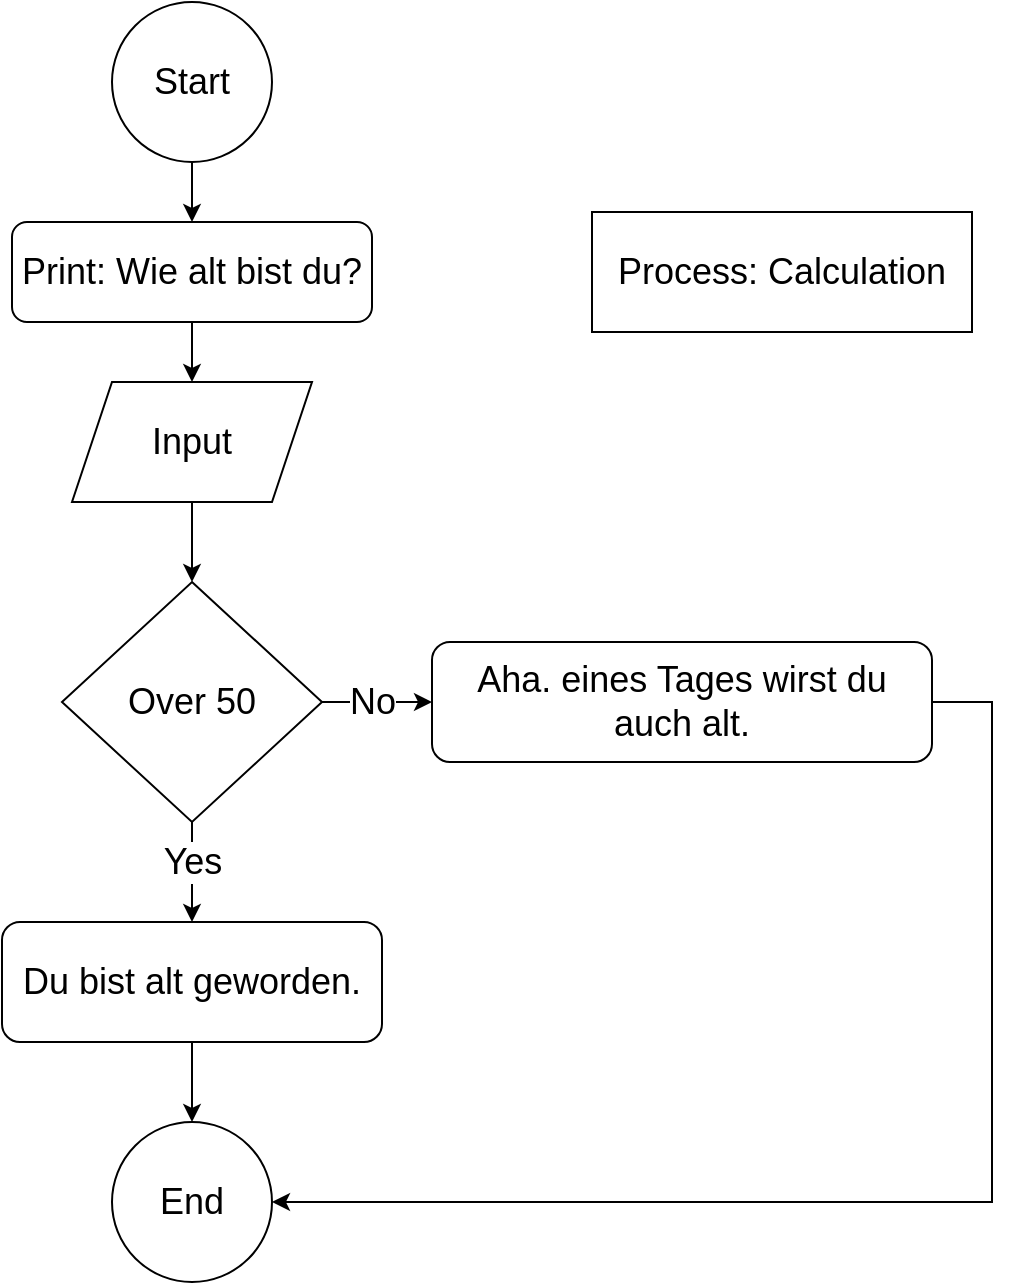 <mxfile version="28.2.5">
  <diagram name="Seite-1" id="kS52gp3soUE9cORDytpj">
    <mxGraphModel dx="1426" dy="832" grid="1" gridSize="10" guides="1" tooltips="1" connect="1" arrows="1" fold="1" page="1" pageScale="1" pageWidth="827" pageHeight="1169" math="0" shadow="0">
      <root>
        <mxCell id="0" />
        <mxCell id="1" parent="0" />
        <mxCell id="ww1EtHsn1C0MawB3Ha7A-7" style="edgeStyle=orthogonalEdgeStyle;rounded=0;orthogonalLoop=1;jettySize=auto;html=1;" edge="1" parent="1" source="ww1EtHsn1C0MawB3Ha7A-2" target="ww1EtHsn1C0MawB3Ha7A-5">
          <mxGeometry relative="1" as="geometry" />
        </mxCell>
        <mxCell id="ww1EtHsn1C0MawB3Ha7A-2" value="&lt;font style=&quot;font-size: 18px;&quot;&gt;Start&lt;/font&gt;" style="ellipse;whiteSpace=wrap;html=1;aspect=fixed;" vertex="1" parent="1">
          <mxGeometry x="160" y="30" width="80" height="80" as="geometry" />
        </mxCell>
        <mxCell id="ww1EtHsn1C0MawB3Ha7A-3" value="&lt;font style=&quot;font-size: 18px;&quot;&gt;End&lt;/font&gt;" style="ellipse;whiteSpace=wrap;html=1;aspect=fixed;" vertex="1" parent="1">
          <mxGeometry x="160" y="590" width="80" height="80" as="geometry" />
        </mxCell>
        <mxCell id="ww1EtHsn1C0MawB3Ha7A-11" value="" style="edgeStyle=orthogonalEdgeStyle;rounded=0;orthogonalLoop=1;jettySize=auto;html=1;" edge="1" parent="1" source="ww1EtHsn1C0MawB3Ha7A-4" target="ww1EtHsn1C0MawB3Ha7A-9">
          <mxGeometry relative="1" as="geometry" />
        </mxCell>
        <mxCell id="ww1EtHsn1C0MawB3Ha7A-4" value="&lt;font style=&quot;font-size: 18px;&quot;&gt;Input&lt;/font&gt;" style="shape=parallelogram;perimeter=parallelogramPerimeter;whiteSpace=wrap;html=1;fixedSize=1;" vertex="1" parent="1">
          <mxGeometry x="140" y="220" width="120" height="60" as="geometry" />
        </mxCell>
        <mxCell id="ww1EtHsn1C0MawB3Ha7A-8" style="edgeStyle=orthogonalEdgeStyle;rounded=0;orthogonalLoop=1;jettySize=auto;html=1;entryX=0.5;entryY=0;entryDx=0;entryDy=0;" edge="1" parent="1" source="ww1EtHsn1C0MawB3Ha7A-5" target="ww1EtHsn1C0MawB3Ha7A-4">
          <mxGeometry relative="1" as="geometry" />
        </mxCell>
        <mxCell id="ww1EtHsn1C0MawB3Ha7A-5" value="&lt;font style=&quot;font-size: 18px;&quot;&gt;Print: Wie alt bist du?&lt;/font&gt;" style="rounded=1;whiteSpace=wrap;html=1;" vertex="1" parent="1">
          <mxGeometry x="110" y="140" width="180" height="50" as="geometry" />
        </mxCell>
        <mxCell id="ww1EtHsn1C0MawB3Ha7A-6" value="&lt;font style=&quot;font-size: 18px;&quot;&gt;Process: Calculation&lt;/font&gt;" style="rounded=0;whiteSpace=wrap;html=1;" vertex="1" parent="1">
          <mxGeometry x="400" y="135" width="190" height="60" as="geometry" />
        </mxCell>
        <mxCell id="ww1EtHsn1C0MawB3Ha7A-13" value="" style="edgeStyle=orthogonalEdgeStyle;rounded=0;orthogonalLoop=1;jettySize=auto;html=1;" edge="1" parent="1" source="ww1EtHsn1C0MawB3Ha7A-9" target="ww1EtHsn1C0MawB3Ha7A-10">
          <mxGeometry relative="1" as="geometry" />
        </mxCell>
        <mxCell id="ww1EtHsn1C0MawB3Ha7A-17" value="&lt;font style=&quot;font-size: 18px;&quot;&gt;Yes&lt;/font&gt;" style="edgeLabel;html=1;align=center;verticalAlign=middle;resizable=0;points=[];" vertex="1" connectable="0" parent="ww1EtHsn1C0MawB3Ha7A-13">
          <mxGeometry x="-0.114" y="3" relative="1" as="geometry">
            <mxPoint x="-3" y="-2" as="offset" />
          </mxGeometry>
        </mxCell>
        <mxCell id="ww1EtHsn1C0MawB3Ha7A-16" value="" style="edgeStyle=orthogonalEdgeStyle;rounded=0;orthogonalLoop=1;jettySize=auto;html=1;" edge="1" parent="1" source="ww1EtHsn1C0MawB3Ha7A-9" target="ww1EtHsn1C0MawB3Ha7A-15">
          <mxGeometry relative="1" as="geometry" />
        </mxCell>
        <mxCell id="ww1EtHsn1C0MawB3Ha7A-18" value="&lt;font style=&quot;font-size: 18px;&quot;&gt;No&lt;/font&gt;" style="edgeLabel;html=1;align=center;verticalAlign=middle;resizable=0;points=[];" vertex="1" connectable="0" parent="ww1EtHsn1C0MawB3Ha7A-16">
          <mxGeometry x="-0.032" relative="1" as="geometry">
            <mxPoint x="-2" as="offset" />
          </mxGeometry>
        </mxCell>
        <mxCell id="ww1EtHsn1C0MawB3Ha7A-9" value="&lt;div&gt;&lt;font style=&quot;font-size: 18px;&quot;&gt;Over 50&lt;/font&gt;&lt;/div&gt;" style="rhombus;whiteSpace=wrap;html=1;" vertex="1" parent="1">
          <mxGeometry x="135" y="320" width="130" height="120" as="geometry" />
        </mxCell>
        <mxCell id="ww1EtHsn1C0MawB3Ha7A-14" value="" style="edgeStyle=orthogonalEdgeStyle;rounded=0;orthogonalLoop=1;jettySize=auto;html=1;" edge="1" parent="1" source="ww1EtHsn1C0MawB3Ha7A-10" target="ww1EtHsn1C0MawB3Ha7A-3">
          <mxGeometry relative="1" as="geometry" />
        </mxCell>
        <mxCell id="ww1EtHsn1C0MawB3Ha7A-10" value="&lt;font style=&quot;font-size: 18px;&quot;&gt;Du bist alt geworden.&lt;/font&gt;" style="rounded=1;whiteSpace=wrap;html=1;" vertex="1" parent="1">
          <mxGeometry x="105" y="490" width="190" height="60" as="geometry" />
        </mxCell>
        <mxCell id="ww1EtHsn1C0MawB3Ha7A-21" style="edgeStyle=orthogonalEdgeStyle;rounded=0;orthogonalLoop=1;jettySize=auto;html=1;entryX=1;entryY=0.5;entryDx=0;entryDy=0;" edge="1" parent="1" source="ww1EtHsn1C0MawB3Ha7A-15" target="ww1EtHsn1C0MawB3Ha7A-3">
          <mxGeometry relative="1" as="geometry">
            <Array as="points">
              <mxPoint x="600" y="380" />
              <mxPoint x="600" y="630" />
            </Array>
          </mxGeometry>
        </mxCell>
        <mxCell id="ww1EtHsn1C0MawB3Ha7A-15" value="&lt;font style=&quot;font-size: 18px;&quot;&gt;Aha. eines Tages wirst du auch alt.&lt;/font&gt;" style="rounded=1;whiteSpace=wrap;html=1;" vertex="1" parent="1">
          <mxGeometry x="320" y="350" width="250" height="60" as="geometry" />
        </mxCell>
      </root>
    </mxGraphModel>
  </diagram>
</mxfile>
